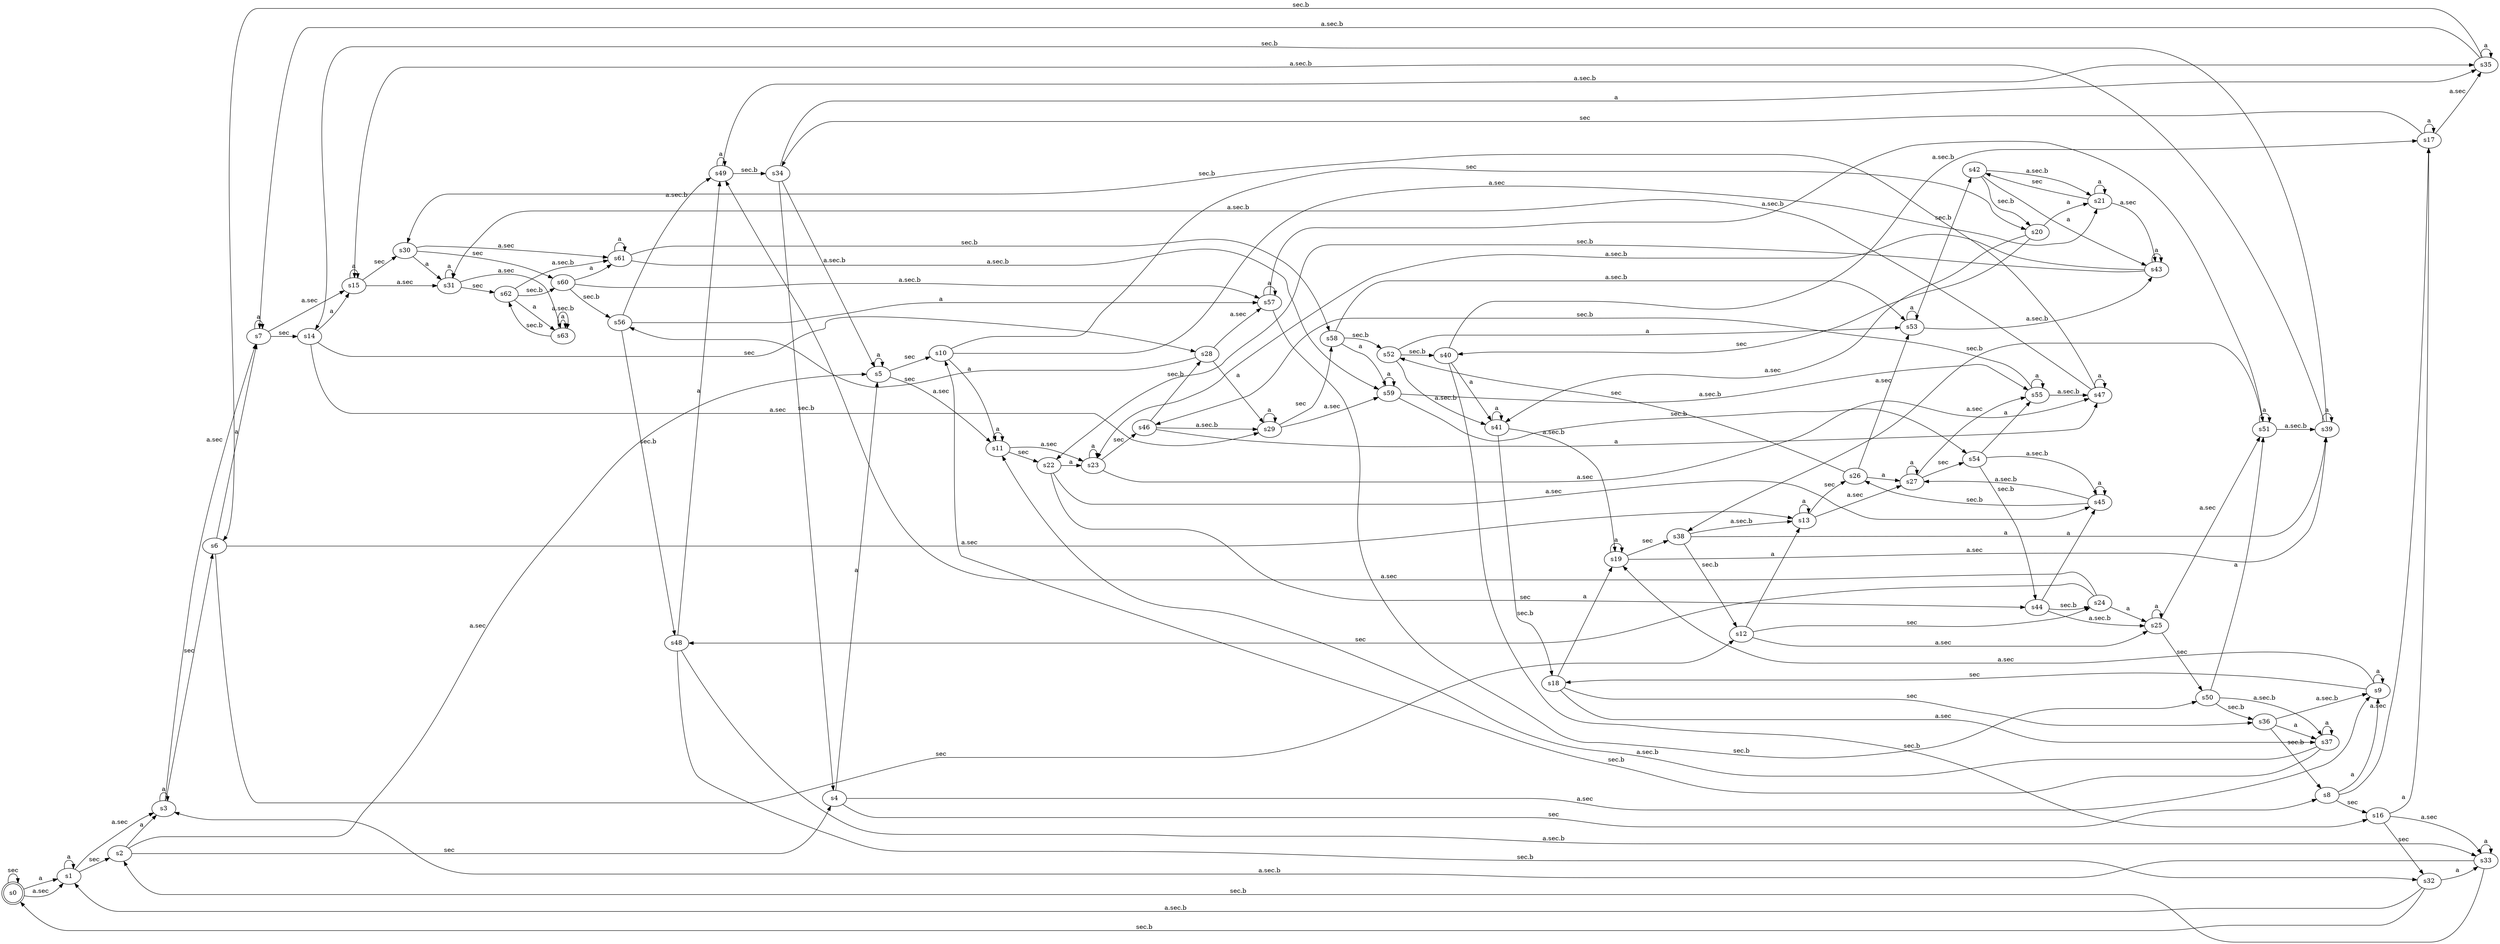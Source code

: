 digraph TernaryDelay { 
  rankdir="LR"
  s0 [ shape="doublecircle" ]
  s0->s0 [
    label= "sec"
  ] ;
  s0->s1 [
    label= "a"
  ] ;
  s0->s1 [
    label= "a.sec"
  ] ;
  s1->s1 [
    label= "a"
  ] ;
  s1->s2 [
    label= "sec"
  ] ;
  s1->s3 [
    label= "a.sec"
  ] ;
  s2->s3 [
    label= "a"
  ] ;
  s2->s4 [
    label= "sec"
  ] ;
  s2->s5 [
    label= "a.sec"
  ] ;
  s3->s3 [
    label= "a"
  ] ;
  s3->s6 [
    label= "sec"
  ] ;
  s3->s7 [
    label= "a.sec"
  ] ;
  s4->s5 [
    label= "a"
  ] ;
  s4->s8 [
    label= "sec"
  ] ;
  s4->s9 [
    label= "a.sec"
  ] ;
  s5->s5 [
    label= "a"
  ] ;
  s5->s10 [
    label= "sec"
  ] ;
  s5->s11 [
    label= "a.sec"
  ] ;
  s6->s7 [
    label= "a"
  ] ;
  s6->s12 [
    label= "sec"
  ] ;
  s6->s13 [
    label= "a.sec"
  ] ;
  s7->s7 [
    label= "a"
  ] ;
  s7->s14 [
    label= "sec"
  ] ;
  s7->s15 [
    label= "a.sec"
  ] ;
  s8->s9 [
    label= "a"
  ] ;
  s8->s16 [
    label= "sec"
  ] ;
  s8->s17 [
    label= "a.sec"
  ] ;
  s9->s9 [
    label= "a"
  ] ;
  s9->s18 [
    label= "sec"
  ] ;
  s9->s19 [
    label= "a.sec"
  ] ;
  s10->s11 [
    label= "a"
  ] ;
  s10->s20 [
    label= "sec"
  ] ;
  s10->s21 [
    label= "a.sec"
  ] ;
  s11->s11 [
    label= "a"
  ] ;
  s11->s22 [
    label= "sec"
  ] ;
  s11->s23 [
    label= "a.sec"
  ] ;
  s12->s13 [
    label= "a"
  ] ;
  s12->s24 [
    label= "sec"
  ] ;
  s12->s25 [
    label= "a.sec"
  ] ;
  s13->s13 [
    label= "a"
  ] ;
  s13->s26 [
    label= "sec"
  ] ;
  s13->s27 [
    label= "a.sec"
  ] ;
  s14->s15 [
    label= "a"
  ] ;
  s14->s28 [
    label= "sec"
  ] ;
  s14->s29 [
    label= "a.sec"
  ] ;
  s15->s15 [
    label= "a"
  ] ;
  s15->s30 [
    label= "sec"
  ] ;
  s15->s31 [
    label= "a.sec"
  ] ;
  s16->s17 [
    label= "a"
  ] ;
  s16->s32 [
    label= "sec"
  ] ;
  s16->s33 [
    label= "a.sec"
  ] ;
  s17->s17 [
    label= "a"
  ] ;
  s17->s34 [
    label= "sec"
  ] ;
  s17->s35 [
    label= "a.sec"
  ] ;
  s18->s19 [
    label= "a"
  ] ;
  s18->s36 [
    label= "sec"
  ] ;
  s18->s37 [
    label= "a.sec"
  ] ;
  s19->s19 [
    label= "a"
  ] ;
  s19->s38 [
    label= "sec"
  ] ;
  s19->s39 [
    label= "a.sec"
  ] ;
  s20->s21 [
    label= "a"
  ] ;
  s20->s40 [
    label= "sec"
  ] ;
  s20->s41 [
    label= "a.sec"
  ] ;
  s21->s21 [
    label= "a"
  ] ;
  s21->s42 [
    label= "sec"
  ] ;
  s21->s43 [
    label= "a.sec"
  ] ;
  s22->s23 [
    label= "a"
  ] ;
  s22->s44 [
    label= "sec"
  ] ;
  s22->s45 [
    label= "a.sec"
  ] ;
  s23->s23 [
    label= "a"
  ] ;
  s23->s46 [
    label= "sec"
  ] ;
  s23->s47 [
    label= "a.sec"
  ] ;
  s24->s25 [
    label= "a"
  ] ;
  s24->s48 [
    label= "sec"
  ] ;
  s24->s49 [
    label= "a.sec"
  ] ;
  s25->s25 [
    label= "a"
  ] ;
  s25->s50 [
    label= "sec"
  ] ;
  s25->s51 [
    label= "a.sec"
  ] ;
  s26->s27 [
    label= "a"
  ] ;
  s26->s52 [
    label= "sec"
  ] ;
  s26->s53 [
    label= "a.sec"
  ] ;
  s27->s27 [
    label= "a"
  ] ;
  s27->s54 [
    label= "sec"
  ] ;
  s27->s55 [
    label= "a.sec"
  ] ;
  s28->s29 [
    label= "a"
  ] ;
  s28->s56 [
    label= "sec"
  ] ;
  s28->s57 [
    label= "a.sec"
  ] ;
  s29->s29 [
    label= "a"
  ] ;
  s29->s58 [
    label= "sec"
  ] ;
  s29->s59 [
    label= "a.sec"
  ] ;
  s30->s31 [
    label= "a"
  ] ;
  s30->s60 [
    label= "sec"
  ] ;
  s30->s61 [
    label= "a.sec"
  ] ;
  s31->s31 [
    label= "a"
  ] ;
  s31->s62 [
    label= "sec"
  ] ;
  s31->s63 [
    label= "a.sec"
  ] ;
  s32->s33 [
    label= "a"
  ] ;
  s32->s0 [
    label= "sec.b"
  ] ;
  s32->s1 [
    label= "a.sec.b"
  ] ;
  s33->s33 [
    label= "a"
  ] ;
  s33->s2 [
    label= "sec.b"
  ] ;
  s33->s3 [
    label= "a.sec.b"
  ] ;
  s34->s35 [
    label= "a"
  ] ;
  s34->s4 [
    label= "sec.b"
  ] ;
  s34->s5 [
    label= "a.sec.b"
  ] ;
  s35->s35 [
    label= "a"
  ] ;
  s35->s6 [
    label= "sec.b"
  ] ;
  s35->s7 [
    label= "a.sec.b"
  ] ;
  s36->s37 [
    label= "a"
  ] ;
  s36->s8 [
    label= "sec.b"
  ] ;
  s36->s9 [
    label= "a.sec.b"
  ] ;
  s37->s37 [
    label= "a"
  ] ;
  s37->s10 [
    label= "sec.b"
  ] ;
  s37->s11 [
    label= "a.sec.b"
  ] ;
  s38->s39 [
    label= "a"
  ] ;
  s38->s12 [
    label= "sec.b"
  ] ;
  s38->s13 [
    label= "a.sec.b"
  ] ;
  s39->s39 [
    label= "a"
  ] ;
  s39->s14 [
    label= "sec.b"
  ] ;
  s39->s15 [
    label= "a.sec.b"
  ] ;
  s40->s41 [
    label= "a"
  ] ;
  s40->s16 [
    label= "sec.b"
  ] ;
  s40->s17 [
    label= "a.sec.b"
  ] ;
  s41->s41 [
    label= "a"
  ] ;
  s41->s18 [
    label= "sec.b"
  ] ;
  s41->s19 [
    label= "a.sec.b"
  ] ;
  s42->s43 [
    label= "a"
  ] ;
  s42->s20 [
    label= "sec.b"
  ] ;
  s42->s21 [
    label= "a.sec.b"
  ] ;
  s43->s43 [
    label= "a"
  ] ;
  s43->s22 [
    label= "sec.b"
  ] ;
  s43->s23 [
    label= "a.sec.b"
  ] ;
  s44->s45 [
    label= "a"
  ] ;
  s44->s24 [
    label= "sec.b"
  ] ;
  s44->s25 [
    label= "a.sec.b"
  ] ;
  s45->s45 [
    label= "a"
  ] ;
  s45->s26 [
    label= "sec.b"
  ] ;
  s45->s27 [
    label= "a.sec.b"
  ] ;
  s46->s47 [
    label= "a"
  ] ;
  s46->s28 [
    label= "sec.b"
  ] ;
  s46->s29 [
    label= "a.sec.b"
  ] ;
  s47->s47 [
    label= "a"
  ] ;
  s47->s30 [
    label= "sec.b"
  ] ;
  s47->s31 [
    label= "a.sec.b"
  ] ;
  s48->s49 [
    label= "a"
  ] ;
  s48->s32 [
    label= "sec.b"
  ] ;
  s48->s33 [
    label= "a.sec.b"
  ] ;
  s49->s49 [
    label= "a"
  ] ;
  s49->s34 [
    label= "sec.b"
  ] ;
  s49->s35 [
    label= "a.sec.b"
  ] ;
  s50->s51 [
    label= "a"
  ] ;
  s50->s36 [
    label= "sec.b"
  ] ;
  s50->s37 [
    label= "a.sec.b"
  ] ;
  s51->s51 [
    label= "a"
  ] ;
  s51->s38 [
    label= "sec.b"
  ] ;
  s51->s39 [
    label= "a.sec.b"
  ] ;
  s52->s53 [
    label= "a"
  ] ;
  s52->s40 [
    label= "sec.b"
  ] ;
  s52->s41 [
    label= "a.sec.b"
  ] ;
  s53->s53 [
    label= "a"
  ] ;
  s53->s42 [
    label= "sec.b"
  ] ;
  s53->s43 [
    label= "a.sec.b"
  ] ;
  s54->s55 [
    label= "a"
  ] ;
  s54->s44 [
    label= "sec.b"
  ] ;
  s54->s45 [
    label= "a.sec.b"
  ] ;
  s55->s55 [
    label= "a"
  ] ;
  s55->s46 [
    label= "sec.b"
  ] ;
  s55->s47 [
    label= "a.sec.b"
  ] ;
  s56->s57 [
    label= "a"
  ] ;
  s56->s48 [
    label= "sec.b"
  ] ;
  s56->s49 [
    label= "a.sec.b"
  ] ;
  s57->s57 [
    label= "a"
  ] ;
  s57->s50 [
    label= "sec.b"
  ] ;
  s57->s51 [
    label= "a.sec.b"
  ] ;
  s58->s59 [
    label= "a"
  ] ;
  s58->s52 [
    label= "sec.b"
  ] ;
  s58->s53 [
    label= "a.sec.b"
  ] ;
  s59->s59 [
    label= "a"
  ] ;
  s59->s54 [
    label= "sec.b"
  ] ;
  s59->s55 [
    label= "a.sec.b"
  ] ;
  s60->s61 [
    label= "a"
  ] ;
  s60->s56 [
    label= "sec.b"
  ] ;
  s60->s57 [
    label= "a.sec.b"
  ] ;
  s61->s61 [
    label= "a"
  ] ;
  s61->s58 [
    label= "sec.b"
  ] ;
  s61->s59 [
    label= "a.sec.b"
  ] ;
  s62->s63 [
    label= "a"
  ] ;
  s62->s60 [
    label= "sec.b"
  ] ;
  s62->s61 [
    label= "a.sec.b"
  ] ;
  s63->s63 [
    label= "a"
  ] ;
  s63->s62 [
    label= "sec.b"
  ] ;
  s63->s63 [
    label= "a.sec.b"
  ] ;
}

